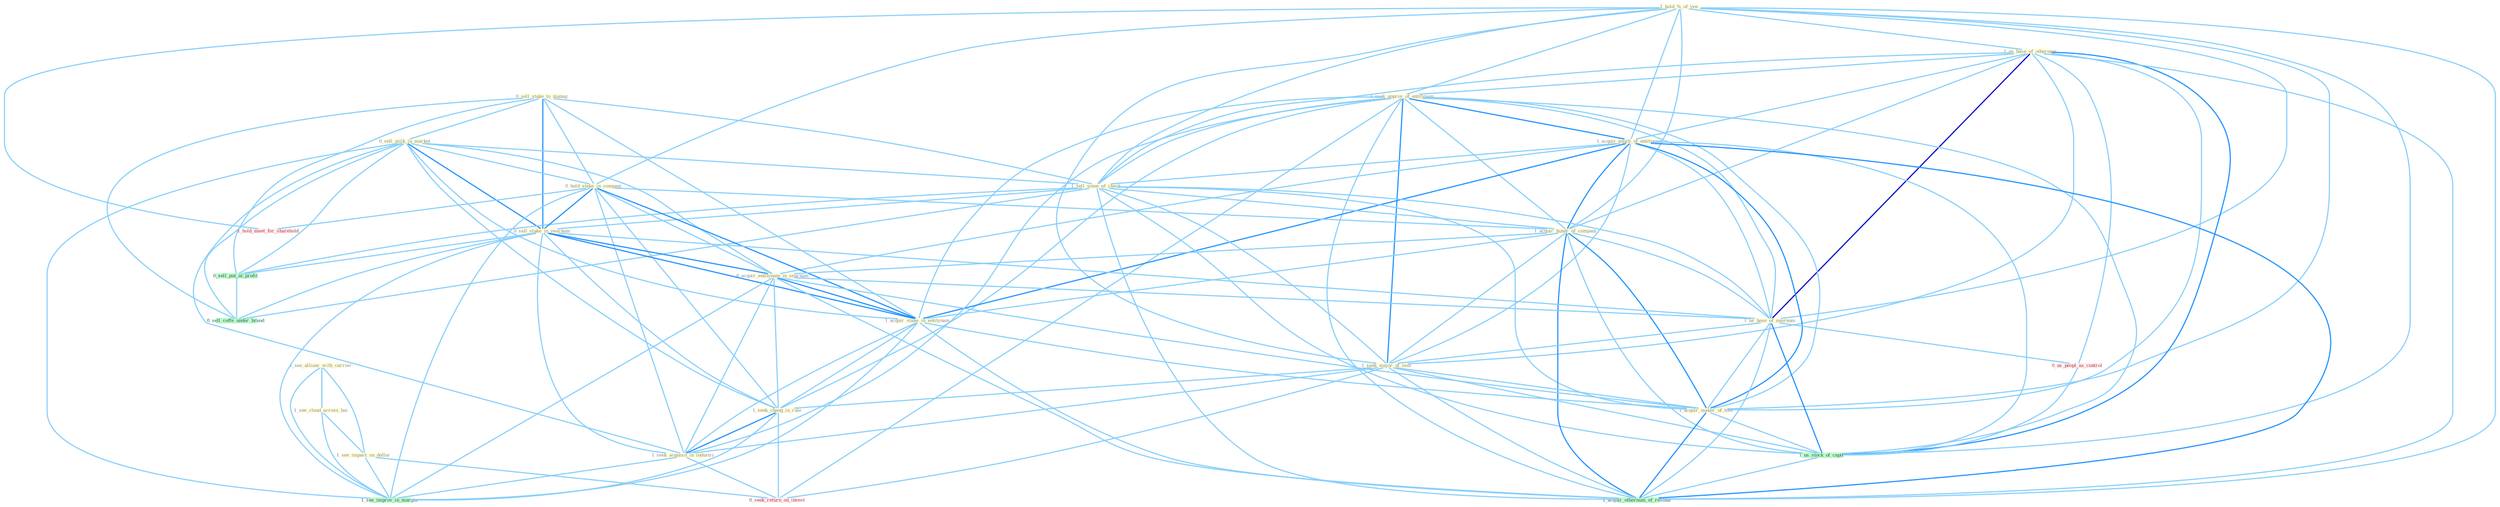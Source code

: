 Graph G{ 
    node
    [shape=polygon,style=filled,width=.5,height=.06,color="#BDFCC9",fixedsize=true,fontsize=4,
    fontcolor="#2f4f4f"];
    {node
    [color="#ffffe0", fontcolor="#8b7d6b"] "0_sell_stake_to_manag " "1_see_allianc_with_carrier " "1_see_cloud_across_bai " "1_hold_%_of_yen " "0_sell_milk_in_market " "1_us_base_of_othernum " "1_seek_approv_of_entitynam " "1_acquir_equiti_of_entitynam " "1_see_impact_on_dollar " "1_sell_some_of_check " "0_hold_stake_in_compani " "1_acquir_hundr_of_compani " "0_sell_stake_in_yearnum " "0_acquir_entitynam_in_yearnum " "1_us_base_of_yearnum " "1_seek_major_of_seat " "1_acquir_stake_in_entitynam " "1_seek_chang_in_rule " "1_seek_acquisit_in_industri " "1_acquir_maker_of_tool "}
{node [color="#fff0f5", fontcolor="#b22222"] "0_us_peopl_as_control " "0_seek_return_on_invest " "1_hold_meet_for_sharehold "}
edge [color="#B0E2FF"];

	"0_sell_stake_to_manag " -- "0_sell_milk_in_market " [w="1", color="#87cefa" ];
	"0_sell_stake_to_manag " -- "1_sell_some_of_check " [w="1", color="#87cefa" ];
	"0_sell_stake_to_manag " -- "0_hold_stake_in_compani " [w="1", color="#87cefa" ];
	"0_sell_stake_to_manag " -- "0_sell_stake_in_yearnum " [w="2", color="#1e90ff" , len=0.8];
	"0_sell_stake_to_manag " -- "1_acquir_stake_in_entitynam " [w="1", color="#87cefa" ];
	"0_sell_stake_to_manag " -- "0_sell_put_at_profit " [w="1", color="#87cefa" ];
	"0_sell_stake_to_manag " -- "0_sell_coffe_under_brand " [w="1", color="#87cefa" ];
	"1_see_allianc_with_carrier " -- "1_see_cloud_across_bai " [w="1", color="#87cefa" ];
	"1_see_allianc_with_carrier " -- "1_see_impact_on_dollar " [w="1", color="#87cefa" ];
	"1_see_allianc_with_carrier " -- "1_see_improv_in_margin " [w="1", color="#87cefa" ];
	"1_see_cloud_across_bai " -- "1_see_impact_on_dollar " [w="1", color="#87cefa" ];
	"1_see_cloud_across_bai " -- "1_see_improv_in_margin " [w="1", color="#87cefa" ];
	"1_hold_%_of_yen " -- "1_us_base_of_othernum " [w="1", color="#87cefa" ];
	"1_hold_%_of_yen " -- "1_seek_approv_of_entitynam " [w="1", color="#87cefa" ];
	"1_hold_%_of_yen " -- "1_acquir_equiti_of_entitynam " [w="1", color="#87cefa" ];
	"1_hold_%_of_yen " -- "1_sell_some_of_check " [w="1", color="#87cefa" ];
	"1_hold_%_of_yen " -- "0_hold_stake_in_compani " [w="1", color="#87cefa" ];
	"1_hold_%_of_yen " -- "1_acquir_hundr_of_compani " [w="1", color="#87cefa" ];
	"1_hold_%_of_yen " -- "1_us_base_of_yearnum " [w="1", color="#87cefa" ];
	"1_hold_%_of_yen " -- "1_seek_major_of_seat " [w="1", color="#87cefa" ];
	"1_hold_%_of_yen " -- "1_acquir_maker_of_tool " [w="1", color="#87cefa" ];
	"1_hold_%_of_yen " -- "1_us_stock_of_capit " [w="1", color="#87cefa" ];
	"1_hold_%_of_yen " -- "1_hold_meet_for_sharehold " [w="1", color="#87cefa" ];
	"1_hold_%_of_yen " -- "1_acquir_othernum_of_restaur " [w="1", color="#87cefa" ];
	"0_sell_milk_in_market " -- "1_sell_some_of_check " [w="1", color="#87cefa" ];
	"0_sell_milk_in_market " -- "0_hold_stake_in_compani " [w="1", color="#87cefa" ];
	"0_sell_milk_in_market " -- "0_sell_stake_in_yearnum " [w="2", color="#1e90ff" , len=0.8];
	"0_sell_milk_in_market " -- "0_acquir_entitynam_in_yearnum " [w="1", color="#87cefa" ];
	"0_sell_milk_in_market " -- "1_acquir_stake_in_entitynam " [w="1", color="#87cefa" ];
	"0_sell_milk_in_market " -- "1_seek_chang_in_rule " [w="1", color="#87cefa" ];
	"0_sell_milk_in_market " -- "1_seek_acquisit_in_industri " [w="1", color="#87cefa" ];
	"0_sell_milk_in_market " -- "0_sell_put_at_profit " [w="1", color="#87cefa" ];
	"0_sell_milk_in_market " -- "1_see_improv_in_margin " [w="1", color="#87cefa" ];
	"0_sell_milk_in_market " -- "0_sell_coffe_under_brand " [w="1", color="#87cefa" ];
	"1_us_base_of_othernum " -- "1_seek_approv_of_entitynam " [w="1", color="#87cefa" ];
	"1_us_base_of_othernum " -- "1_acquir_equiti_of_entitynam " [w="1", color="#87cefa" ];
	"1_us_base_of_othernum " -- "1_sell_some_of_check " [w="1", color="#87cefa" ];
	"1_us_base_of_othernum " -- "1_acquir_hundr_of_compani " [w="1", color="#87cefa" ];
	"1_us_base_of_othernum " -- "1_us_base_of_yearnum " [w="3", color="#0000cd" , len=0.6];
	"1_us_base_of_othernum " -- "1_seek_major_of_seat " [w="1", color="#87cefa" ];
	"1_us_base_of_othernum " -- "1_acquir_maker_of_tool " [w="1", color="#87cefa" ];
	"1_us_base_of_othernum " -- "0_us_peopl_as_control " [w="1", color="#87cefa" ];
	"1_us_base_of_othernum " -- "1_us_stock_of_capit " [w="2", color="#1e90ff" , len=0.8];
	"1_us_base_of_othernum " -- "1_acquir_othernum_of_restaur " [w="1", color="#87cefa" ];
	"1_seek_approv_of_entitynam " -- "1_acquir_equiti_of_entitynam " [w="2", color="#1e90ff" , len=0.8];
	"1_seek_approv_of_entitynam " -- "1_sell_some_of_check " [w="1", color="#87cefa" ];
	"1_seek_approv_of_entitynam " -- "1_acquir_hundr_of_compani " [w="1", color="#87cefa" ];
	"1_seek_approv_of_entitynam " -- "1_us_base_of_yearnum " [w="1", color="#87cefa" ];
	"1_seek_approv_of_entitynam " -- "1_seek_major_of_seat " [w="2", color="#1e90ff" , len=0.8];
	"1_seek_approv_of_entitynam " -- "1_acquir_stake_in_entitynam " [w="1", color="#87cefa" ];
	"1_seek_approv_of_entitynam " -- "1_seek_chang_in_rule " [w="1", color="#87cefa" ];
	"1_seek_approv_of_entitynam " -- "1_seek_acquisit_in_industri " [w="1", color="#87cefa" ];
	"1_seek_approv_of_entitynam " -- "1_acquir_maker_of_tool " [w="1", color="#87cefa" ];
	"1_seek_approv_of_entitynam " -- "0_seek_return_on_invest " [w="1", color="#87cefa" ];
	"1_seek_approv_of_entitynam " -- "1_us_stock_of_capit " [w="1", color="#87cefa" ];
	"1_seek_approv_of_entitynam " -- "1_acquir_othernum_of_restaur " [w="1", color="#87cefa" ];
	"1_acquir_equiti_of_entitynam " -- "1_sell_some_of_check " [w="1", color="#87cefa" ];
	"1_acquir_equiti_of_entitynam " -- "1_acquir_hundr_of_compani " [w="2", color="#1e90ff" , len=0.8];
	"1_acquir_equiti_of_entitynam " -- "0_acquir_entitynam_in_yearnum " [w="1", color="#87cefa" ];
	"1_acquir_equiti_of_entitynam " -- "1_us_base_of_yearnum " [w="1", color="#87cefa" ];
	"1_acquir_equiti_of_entitynam " -- "1_seek_major_of_seat " [w="1", color="#87cefa" ];
	"1_acquir_equiti_of_entitynam " -- "1_acquir_stake_in_entitynam " [w="2", color="#1e90ff" , len=0.8];
	"1_acquir_equiti_of_entitynam " -- "1_acquir_maker_of_tool " [w="2", color="#1e90ff" , len=0.8];
	"1_acquir_equiti_of_entitynam " -- "1_us_stock_of_capit " [w="1", color="#87cefa" ];
	"1_acquir_equiti_of_entitynam " -- "1_acquir_othernum_of_restaur " [w="2", color="#1e90ff" , len=0.8];
	"1_see_impact_on_dollar " -- "0_seek_return_on_invest " [w="1", color="#87cefa" ];
	"1_see_impact_on_dollar " -- "1_see_improv_in_margin " [w="1", color="#87cefa" ];
	"1_sell_some_of_check " -- "1_acquir_hundr_of_compani " [w="1", color="#87cefa" ];
	"1_sell_some_of_check " -- "0_sell_stake_in_yearnum " [w="1", color="#87cefa" ];
	"1_sell_some_of_check " -- "1_us_base_of_yearnum " [w="1", color="#87cefa" ];
	"1_sell_some_of_check " -- "1_seek_major_of_seat " [w="1", color="#87cefa" ];
	"1_sell_some_of_check " -- "1_acquir_maker_of_tool " [w="1", color="#87cefa" ];
	"1_sell_some_of_check " -- "0_sell_put_at_profit " [w="1", color="#87cefa" ];
	"1_sell_some_of_check " -- "1_us_stock_of_capit " [w="1", color="#87cefa" ];
	"1_sell_some_of_check " -- "0_sell_coffe_under_brand " [w="1", color="#87cefa" ];
	"1_sell_some_of_check " -- "1_acquir_othernum_of_restaur " [w="1", color="#87cefa" ];
	"0_hold_stake_in_compani " -- "1_acquir_hundr_of_compani " [w="1", color="#87cefa" ];
	"0_hold_stake_in_compani " -- "0_sell_stake_in_yearnum " [w="2", color="#1e90ff" , len=0.8];
	"0_hold_stake_in_compani " -- "0_acquir_entitynam_in_yearnum " [w="1", color="#87cefa" ];
	"0_hold_stake_in_compani " -- "1_acquir_stake_in_entitynam " [w="2", color="#1e90ff" , len=0.8];
	"0_hold_stake_in_compani " -- "1_seek_chang_in_rule " [w="1", color="#87cefa" ];
	"0_hold_stake_in_compani " -- "1_seek_acquisit_in_industri " [w="1", color="#87cefa" ];
	"0_hold_stake_in_compani " -- "1_see_improv_in_margin " [w="1", color="#87cefa" ];
	"0_hold_stake_in_compani " -- "1_hold_meet_for_sharehold " [w="1", color="#87cefa" ];
	"1_acquir_hundr_of_compani " -- "0_acquir_entitynam_in_yearnum " [w="1", color="#87cefa" ];
	"1_acquir_hundr_of_compani " -- "1_us_base_of_yearnum " [w="1", color="#87cefa" ];
	"1_acquir_hundr_of_compani " -- "1_seek_major_of_seat " [w="1", color="#87cefa" ];
	"1_acquir_hundr_of_compani " -- "1_acquir_stake_in_entitynam " [w="1", color="#87cefa" ];
	"1_acquir_hundr_of_compani " -- "1_acquir_maker_of_tool " [w="2", color="#1e90ff" , len=0.8];
	"1_acquir_hundr_of_compani " -- "1_us_stock_of_capit " [w="1", color="#87cefa" ];
	"1_acquir_hundr_of_compani " -- "1_acquir_othernum_of_restaur " [w="2", color="#1e90ff" , len=0.8];
	"0_sell_stake_in_yearnum " -- "0_acquir_entitynam_in_yearnum " [w="2", color="#1e90ff" , len=0.8];
	"0_sell_stake_in_yearnum " -- "1_us_base_of_yearnum " [w="1", color="#87cefa" ];
	"0_sell_stake_in_yearnum " -- "1_acquir_stake_in_entitynam " [w="2", color="#1e90ff" , len=0.8];
	"0_sell_stake_in_yearnum " -- "1_seek_chang_in_rule " [w="1", color="#87cefa" ];
	"0_sell_stake_in_yearnum " -- "1_seek_acquisit_in_industri " [w="1", color="#87cefa" ];
	"0_sell_stake_in_yearnum " -- "0_sell_put_at_profit " [w="1", color="#87cefa" ];
	"0_sell_stake_in_yearnum " -- "1_see_improv_in_margin " [w="1", color="#87cefa" ];
	"0_sell_stake_in_yearnum " -- "0_sell_coffe_under_brand " [w="1", color="#87cefa" ];
	"0_acquir_entitynam_in_yearnum " -- "1_us_base_of_yearnum " [w="1", color="#87cefa" ];
	"0_acquir_entitynam_in_yearnum " -- "1_acquir_stake_in_entitynam " [w="2", color="#1e90ff" , len=0.8];
	"0_acquir_entitynam_in_yearnum " -- "1_seek_chang_in_rule " [w="1", color="#87cefa" ];
	"0_acquir_entitynam_in_yearnum " -- "1_seek_acquisit_in_industri " [w="1", color="#87cefa" ];
	"0_acquir_entitynam_in_yearnum " -- "1_acquir_maker_of_tool " [w="1", color="#87cefa" ];
	"0_acquir_entitynam_in_yearnum " -- "1_see_improv_in_margin " [w="1", color="#87cefa" ];
	"0_acquir_entitynam_in_yearnum " -- "1_acquir_othernum_of_restaur " [w="1", color="#87cefa" ];
	"1_us_base_of_yearnum " -- "1_seek_major_of_seat " [w="1", color="#87cefa" ];
	"1_us_base_of_yearnum " -- "1_acquir_maker_of_tool " [w="1", color="#87cefa" ];
	"1_us_base_of_yearnum " -- "0_us_peopl_as_control " [w="1", color="#87cefa" ];
	"1_us_base_of_yearnum " -- "1_us_stock_of_capit " [w="2", color="#1e90ff" , len=0.8];
	"1_us_base_of_yearnum " -- "1_acquir_othernum_of_restaur " [w="1", color="#87cefa" ];
	"1_seek_major_of_seat " -- "1_seek_chang_in_rule " [w="1", color="#87cefa" ];
	"1_seek_major_of_seat " -- "1_seek_acquisit_in_industri " [w="1", color="#87cefa" ];
	"1_seek_major_of_seat " -- "1_acquir_maker_of_tool " [w="1", color="#87cefa" ];
	"1_seek_major_of_seat " -- "0_seek_return_on_invest " [w="1", color="#87cefa" ];
	"1_seek_major_of_seat " -- "1_us_stock_of_capit " [w="1", color="#87cefa" ];
	"1_seek_major_of_seat " -- "1_acquir_othernum_of_restaur " [w="1", color="#87cefa" ];
	"1_acquir_stake_in_entitynam " -- "1_seek_chang_in_rule " [w="1", color="#87cefa" ];
	"1_acquir_stake_in_entitynam " -- "1_seek_acquisit_in_industri " [w="1", color="#87cefa" ];
	"1_acquir_stake_in_entitynam " -- "1_acquir_maker_of_tool " [w="1", color="#87cefa" ];
	"1_acquir_stake_in_entitynam " -- "1_see_improv_in_margin " [w="1", color="#87cefa" ];
	"1_acquir_stake_in_entitynam " -- "1_acquir_othernum_of_restaur " [w="1", color="#87cefa" ];
	"1_seek_chang_in_rule " -- "1_seek_acquisit_in_industri " [w="2", color="#1e90ff" , len=0.8];
	"1_seek_chang_in_rule " -- "0_seek_return_on_invest " [w="1", color="#87cefa" ];
	"1_seek_chang_in_rule " -- "1_see_improv_in_margin " [w="1", color="#87cefa" ];
	"1_seek_acquisit_in_industri " -- "0_seek_return_on_invest " [w="1", color="#87cefa" ];
	"1_seek_acquisit_in_industri " -- "1_see_improv_in_margin " [w="1", color="#87cefa" ];
	"1_acquir_maker_of_tool " -- "1_us_stock_of_capit " [w="1", color="#87cefa" ];
	"1_acquir_maker_of_tool " -- "1_acquir_othernum_of_restaur " [w="2", color="#1e90ff" , len=0.8];
	"0_us_peopl_as_control " -- "1_us_stock_of_capit " [w="1", color="#87cefa" ];
	"0_sell_put_at_profit " -- "0_sell_coffe_under_brand " [w="1", color="#87cefa" ];
	"1_us_stock_of_capit " -- "1_acquir_othernum_of_restaur " [w="1", color="#87cefa" ];
}